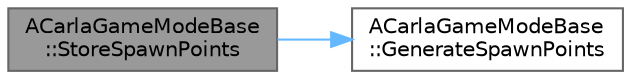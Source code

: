 digraph "ACarlaGameModeBase::StoreSpawnPoints"
{
 // INTERACTIVE_SVG=YES
 // LATEX_PDF_SIZE
  bgcolor="transparent";
  edge [fontname=Helvetica,fontsize=10,labelfontname=Helvetica,labelfontsize=10];
  node [fontname=Helvetica,fontsize=10,shape=box,height=0.2,width=0.4];
  rankdir="LR";
  Node1 [id="Node000001",label="ACarlaGameModeBase\l::StoreSpawnPoints",height=0.2,width=0.4,color="gray40", fillcolor="grey60", style="filled", fontcolor="black",tooltip=" "];
  Node1 -> Node2 [id="edge1_Node000001_Node000002",color="steelblue1",style="solid",tooltip=" "];
  Node2 [id="Node000002",label="ACarlaGameModeBase\l::GenerateSpawnPoints",height=0.2,width=0.4,color="grey40", fillcolor="white", style="filled",URL="$db/de5/classACarlaGameModeBase.html#aa1b4691b3d5a6a348349f281eba8dd18",tooltip=" "];
}
